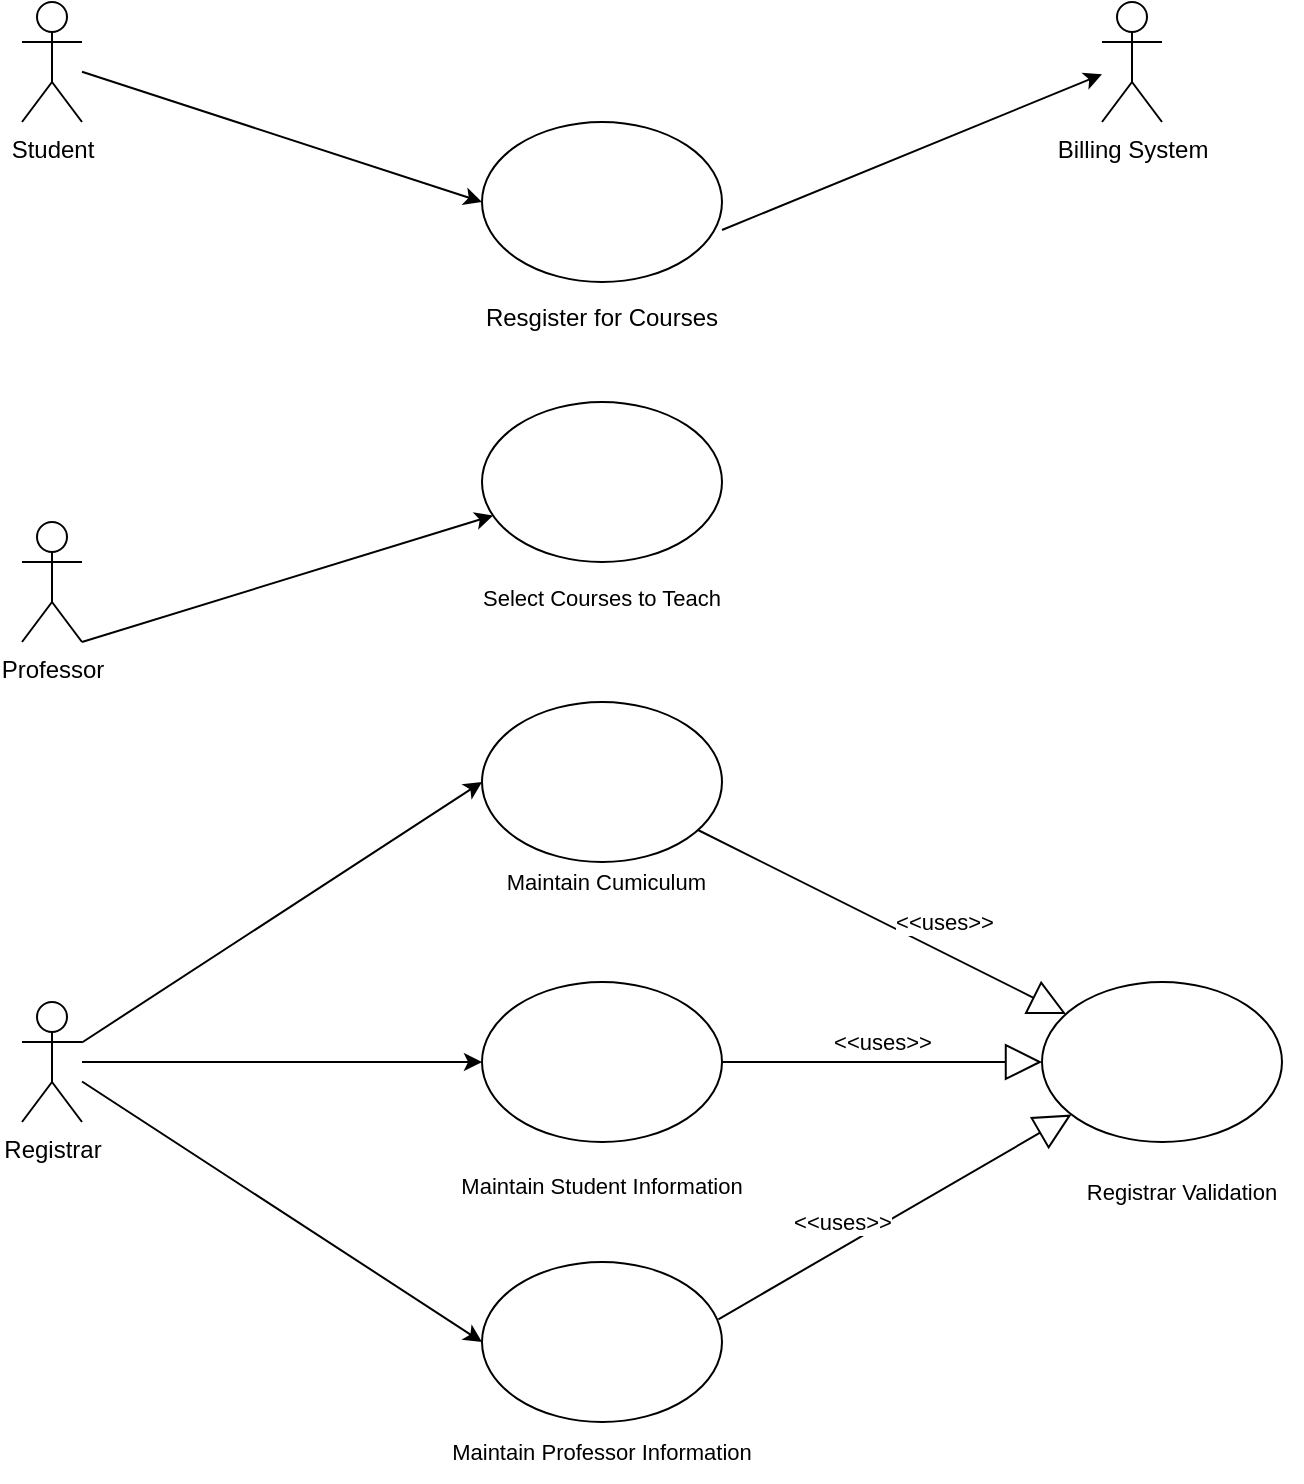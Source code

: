 <mxfile version="28.2.3" pages="2">
  <diagram name="Trang-1" id="yWLVgoLS6yHWeBhQKYac">
    <mxGraphModel grid="1" page="1" gridSize="10" guides="1" tooltips="1" connect="1" arrows="1" fold="1" pageScale="1" pageWidth="827" pageHeight="1169" background="light-dark(#FFFFFF,#FFFFFF)" math="0" shadow="0">
      <root>
        <mxCell id="0" />
        <mxCell id="1" parent="0" />
        <mxCell id="_7zr7xu6uWKoW8F8tLmX-6" value="" style="ellipse;whiteSpace=wrap;html=1;" vertex="1" parent="1">
          <mxGeometry x="400" y="220" width="120" height="80" as="geometry" />
        </mxCell>
        <mxCell id="_7zr7xu6uWKoW8F8tLmX-7" value="Student" style="shape=umlActor;verticalLabelPosition=bottom;verticalAlign=top;html=1;outlineConnect=0;" vertex="1" parent="1">
          <mxGeometry x="170" y="160" width="30" height="60" as="geometry" />
        </mxCell>
        <mxCell id="_7zr7xu6uWKoW8F8tLmX-8" value="Billing System" style="shape=umlActor;verticalLabelPosition=bottom;verticalAlign=top;html=1;outlineConnect=0;" vertex="1" parent="1">
          <mxGeometry x="710" y="160" width="30" height="60" as="geometry" />
        </mxCell>
        <mxCell id="_7zr7xu6uWKoW8F8tLmX-10" value="Resgister for Courses&lt;div&gt;&lt;span style=&quot;white-space: pre;&quot;&gt;&#x9;&lt;/span&gt;&lt;/div&gt;" style="text;html=1;align=center;verticalAlign=middle;whiteSpace=wrap;rounded=0;" vertex="1" parent="1">
          <mxGeometry x="380" y="310" width="160" height="30" as="geometry" />
        </mxCell>
        <mxCell id="_7zr7xu6uWKoW8F8tLmX-13" value="" style="endArrow=classic;html=1;rounded=0;entryX=0;entryY=0.5;entryDx=0;entryDy=0;" edge="1" parent="1" source="_7zr7xu6uWKoW8F8tLmX-7" target="_7zr7xu6uWKoW8F8tLmX-6">
          <mxGeometry width="50" height="50" relative="1" as="geometry">
            <mxPoint x="230" y="260" as="sourcePoint" />
            <mxPoint x="280" y="210" as="targetPoint" />
          </mxGeometry>
        </mxCell>
        <mxCell id="_7zr7xu6uWKoW8F8tLmX-14" value="" style="endArrow=classic;html=1;rounded=0;" edge="1" parent="1" target="_7zr7xu6uWKoW8F8tLmX-8">
          <mxGeometry width="50" height="50" relative="1" as="geometry">
            <mxPoint x="520" y="274" as="sourcePoint" />
            <mxPoint x="690" y="169.999" as="targetPoint" />
            <Array as="points" />
          </mxGeometry>
        </mxCell>
        <mxCell id="_7zr7xu6uWKoW8F8tLmX-21" value="Professor" style="shape=umlActor;verticalLabelPosition=bottom;verticalAlign=top;html=1;outlineConnect=0;" vertex="1" parent="1">
          <mxGeometry x="170" y="420" width="30" height="60" as="geometry" />
        </mxCell>
        <mxCell id="_7zr7xu6uWKoW8F8tLmX-23" value="" style="ellipse;whiteSpace=wrap;html=1;" vertex="1" parent="1">
          <mxGeometry x="400" y="360" width="120" height="80" as="geometry" />
        </mxCell>
        <mxCell id="_7zr7xu6uWKoW8F8tLmX-24" value="Registrar" style="shape=umlActor;verticalLabelPosition=bottom;verticalAlign=top;html=1;outlineConnect=0;" vertex="1" parent="1">
          <mxGeometry x="170" y="660" width="30" height="60" as="geometry" />
        </mxCell>
        <mxCell id="_7zr7xu6uWKoW8F8tLmX-25" value="" style="ellipse;whiteSpace=wrap;html=1;" vertex="1" parent="1">
          <mxGeometry x="400" y="510" width="120" height="80" as="geometry" />
        </mxCell>
        <mxCell id="_7zr7xu6uWKoW8F8tLmX-26" value="" style="ellipse;whiteSpace=wrap;html=1;" vertex="1" parent="1">
          <mxGeometry x="400" y="650" width="120" height="80" as="geometry" />
        </mxCell>
        <mxCell id="_7zr7xu6uWKoW8F8tLmX-27" value="" style="ellipse;whiteSpace=wrap;html=1;" vertex="1" parent="1">
          <mxGeometry x="400" y="790" width="120" height="80" as="geometry" />
        </mxCell>
        <mxCell id="_7zr7xu6uWKoW8F8tLmX-28" value="" style="ellipse;whiteSpace=wrap;html=1;" vertex="1" parent="1">
          <mxGeometry x="680" y="650" width="120" height="80" as="geometry" />
        </mxCell>
        <mxCell id="_7zr7xu6uWKoW8F8tLmX-32" value="" style="endArrow=classic;html=1;rounded=0;exitX=1;exitY=1;exitDx=0;exitDy=0;exitPerimeter=0;" edge="1" parent="1" source="_7zr7xu6uWKoW8F8tLmX-21" target="_7zr7xu6uWKoW8F8tLmX-23">
          <mxGeometry width="50" height="50" relative="1" as="geometry">
            <mxPoint x="270" y="460" as="sourcePoint" />
            <mxPoint x="320" y="410" as="targetPoint" />
          </mxGeometry>
        </mxCell>
        <mxCell id="_7zr7xu6uWKoW8F8tLmX-33" value="" style="endArrow=classic;html=1;rounded=0;entryX=0;entryY=0.5;entryDx=0;entryDy=0;" edge="1" parent="1" source="_7zr7xu6uWKoW8F8tLmX-24" target="_7zr7xu6uWKoW8F8tLmX-25">
          <mxGeometry width="50" height="50" relative="1" as="geometry">
            <mxPoint x="250" y="640" as="sourcePoint" />
            <mxPoint x="300" y="590" as="targetPoint" />
          </mxGeometry>
        </mxCell>
        <mxCell id="_7zr7xu6uWKoW8F8tLmX-34" value="" style="endArrow=classic;html=1;rounded=0;entryX=0;entryY=0.5;entryDx=0;entryDy=0;" edge="1" parent="1" target="_7zr7xu6uWKoW8F8tLmX-26">
          <mxGeometry width="50" height="50" relative="1" as="geometry">
            <mxPoint x="200" y="690" as="sourcePoint" />
            <mxPoint x="300" y="680" as="targetPoint" />
          </mxGeometry>
        </mxCell>
        <mxCell id="_7zr7xu6uWKoW8F8tLmX-35" value="" style="endArrow=classic;html=1;rounded=0;entryX=0;entryY=0.5;entryDx=0;entryDy=0;" edge="1" parent="1" source="_7zr7xu6uWKoW8F8tLmX-24" target="_7zr7xu6uWKoW8F8tLmX-27">
          <mxGeometry width="50" height="50" relative="1" as="geometry">
            <mxPoint x="270" y="820" as="sourcePoint" />
            <mxPoint x="320" y="770" as="targetPoint" />
          </mxGeometry>
        </mxCell>
        <mxCell id="_7zr7xu6uWKoW8F8tLmX-39" value="&amp;lt;&amp;lt;uses&amp;gt;&amp;gt;" style="endArrow=block;endSize=16;endFill=0;html=1;rounded=0;strokeColor=default;align=center;verticalAlign=middle;fontFamily=Helvetica;fontSize=11;fontColor=default;labelBackgroundColor=default;" edge="1" parent="1" source="_7zr7xu6uWKoW8F8tLmX-26" target="_7zr7xu6uWKoW8F8tLmX-28">
          <mxGeometry y="10" width="160" relative="1" as="geometry">
            <mxPoint x="520" y="690" as="sourcePoint" />
            <mxPoint x="680" y="690" as="targetPoint" />
            <mxPoint as="offset" />
          </mxGeometry>
        </mxCell>
        <mxCell id="_7zr7xu6uWKoW8F8tLmX-40" value="&amp;lt;&amp;lt;uses&amp;gt;&amp;gt;" style="endArrow=block;endSize=16;endFill=0;html=1;rounded=0;strokeColor=default;align=center;verticalAlign=middle;fontFamily=Helvetica;fontSize=11;fontColor=default;labelBackgroundColor=default;" edge="1" parent="1" source="_7zr7xu6uWKoW8F8tLmX-25" target="_7zr7xu6uWKoW8F8tLmX-28">
          <mxGeometry x="0.261" y="13" width="160" relative="1" as="geometry">
            <mxPoint x="510" y="600" as="sourcePoint" />
            <mxPoint x="670" y="600" as="targetPoint" />
            <mxPoint x="1" as="offset" />
          </mxGeometry>
        </mxCell>
        <mxCell id="_7zr7xu6uWKoW8F8tLmX-41" value="&amp;lt;&amp;lt;uses&amp;gt;&amp;gt;" style="endArrow=block;endSize=16;endFill=0;html=1;rounded=0;strokeColor=default;align=center;verticalAlign=middle;fontFamily=Helvetica;fontSize=11;fontColor=default;labelBackgroundColor=default;exitX=0.985;exitY=0.358;exitDx=0;exitDy=0;exitPerimeter=0;" edge="1" parent="1" source="_7zr7xu6uWKoW8F8tLmX-27" target="_7zr7xu6uWKoW8F8tLmX-28">
          <mxGeometry x="-0.237" y="11" width="160" relative="1" as="geometry">
            <mxPoint x="520" y="790" as="sourcePoint" />
            <mxPoint x="680" y="790" as="targetPoint" />
            <mxPoint as="offset" />
          </mxGeometry>
        </mxCell>
        <mxCell id="_7zr7xu6uWKoW8F8tLmX-43" value="&lt;span style=&quot;white-space: pre;&quot;&gt;&#x9;&lt;/span&gt;Maintain Cumiculum" style="text;html=1;align=center;verticalAlign=middle;whiteSpace=wrap;rounded=0;fontFamily=Helvetica;fontSize=11;fontColor=default;labelBackgroundColor=default;" vertex="1" parent="1">
          <mxGeometry x="380" y="585" width="140" height="30" as="geometry" />
        </mxCell>
        <mxCell id="_7zr7xu6uWKoW8F8tLmX-44" value="Select Courses to Teach&lt;div&gt;&lt;br&gt;&lt;/div&gt;" style="text;html=1;align=center;verticalAlign=middle;whiteSpace=wrap;rounded=0;fontFamily=Helvetica;fontSize=11;fontColor=default;labelBackgroundColor=default;" vertex="1" parent="1">
          <mxGeometry x="370" y="450" width="180" height="30" as="geometry" />
        </mxCell>
        <mxCell id="_7zr7xu6uWKoW8F8tLmX-46" value="&lt;br&gt;&lt;div&gt;Maintain Student Information&lt;/div&gt;" style="text;html=1;align=center;verticalAlign=middle;whiteSpace=wrap;rounded=0;fontFamily=Helvetica;fontSize=11;fontColor=default;labelBackgroundColor=default;" vertex="1" parent="1">
          <mxGeometry x="385" y="730" width="150" height="30" as="geometry" />
        </mxCell>
        <mxCell id="_7zr7xu6uWKoW8F8tLmX-47" value="Maintain Professor Information" style="text;html=1;align=center;verticalAlign=middle;whiteSpace=wrap;rounded=0;fontFamily=Helvetica;fontSize=11;fontColor=default;labelBackgroundColor=default;" vertex="1" parent="1">
          <mxGeometry x="375" y="870" width="170" height="30" as="geometry" />
        </mxCell>
        <mxCell id="_7zr7xu6uWKoW8F8tLmX-48" value="Registrar Validation" style="text;html=1;align=center;verticalAlign=middle;whiteSpace=wrap;rounded=0;fontFamily=Helvetica;fontSize=11;fontColor=default;labelBackgroundColor=default;" vertex="1" parent="1">
          <mxGeometry x="690" y="740" width="120" height="30" as="geometry" />
        </mxCell>
      </root>
    </mxGraphModel>
  </diagram>
  <diagram id="3mmVFpEknyJykN40VUNU" name="Trang-2">
    <mxGraphModel grid="1" page="1" gridSize="10" guides="1" tooltips="1" connect="1" arrows="1" fold="1" pageScale="1" pageWidth="827" pageHeight="1169" math="0" shadow="0">
      <root>
        <mxCell id="0" />
        <mxCell id="1" parent="0" />
        <mxCell id="ngaOvjmUKHd-Q2rvdU4m-10" value="Student" style="shape=umlActor;" vertex="1" parent="1">
          <mxGeometry x="180" y="190" width="40" height="80" as="geometry" />
        </mxCell>
        <mxCell id="ngaOvjmUKHd-Q2rvdU4m-11" value="Register for Courses" style="ellipse;whiteSpace=wrap;html=1;" vertex="1" parent="1">
          <mxGeometry x="340" y="190" width="160" height="60" as="geometry" />
        </mxCell>
        <mxCell id="ngaOvjmUKHd-Q2rvdU4m-12" value="View Registered Courses" style="ellipse;whiteSpace=wrap;html=1;" vertex="1" parent="1">
          <mxGeometry x="340" y="290" width="160" height="60" as="geometry" />
        </mxCell>
        <mxCell id="ngaOvjmUKHd-Q2rvdU4m-13" style="endArrow=none;html=1;" edge="1" parent="1" source="ngaOvjmUKHd-Q2rvdU4m-10" target="ngaOvjmUKHd-Q2rvdU4m-11">
          <mxGeometry relative="1" as="geometry" />
        </mxCell>
        <mxCell id="ngaOvjmUKHd-Q2rvdU4m-14" style="endArrow=none;html=1;" edge="1" parent="1" source="ngaOvjmUKHd-Q2rvdU4m-10" target="ngaOvjmUKHd-Q2rvdU4m-12">
          <mxGeometry relative="1" as="geometry" />
        </mxCell>
        <mxCell id="ngaOvjmUKHd-Q2rvdU4m-15" value="«include»" style="endArrow=open;endSize=12;dashed=1;html=1;" edge="1" parent="1" source="ngaOvjmUKHd-Q2rvdU4m-11" target="ngaOvjmUKHd-Q2rvdU4m-12">
          <mxGeometry relative="1" as="geometry" />
        </mxCell>
        <mxCell id="ngaOvjmUKHd-Q2rvdU4m-16" value="Registrar" style="shape=umlActor;" vertex="1" parent="1">
          <mxGeometry x="180" y="410" width="40" height="80" as="geometry" />
        </mxCell>
        <mxCell id="ngaOvjmUKHd-Q2rvdU4m-17" value="Generate Reports" style="ellipse;whiteSpace=wrap;html=1;" vertex="1" parent="1">
          <mxGeometry x="340" y="430" width="160" height="60" as="geometry" />
        </mxCell>
        <mxCell id="ngaOvjmUKHd-Q2rvdU4m-18" style="endArrow=none;html=1;" edge="1" parent="1" source="ngaOvjmUKHd-Q2rvdU4m-16" target="ngaOvjmUKHd-Q2rvdU4m-17">
          <mxGeometry relative="1" as="geometry" />
        </mxCell>
        <mxCell id="ngaOvjmUKHd-Q2rvdU4m-19" value="&lt;font style=&quot;font-size: 18px;&quot;&gt;e) Đề xuất cải tiến hoặc thêm use case&lt;/font&gt;" style="text;html=1;align=center;verticalAlign=middle;resizable=0;points=[];autosize=1;strokeColor=none;fillColor=none;" vertex="1" parent="1">
          <mxGeometry x="220" y="75" width="330" height="40" as="geometry" />
        </mxCell>
      </root>
    </mxGraphModel>
  </diagram>
</mxfile>
